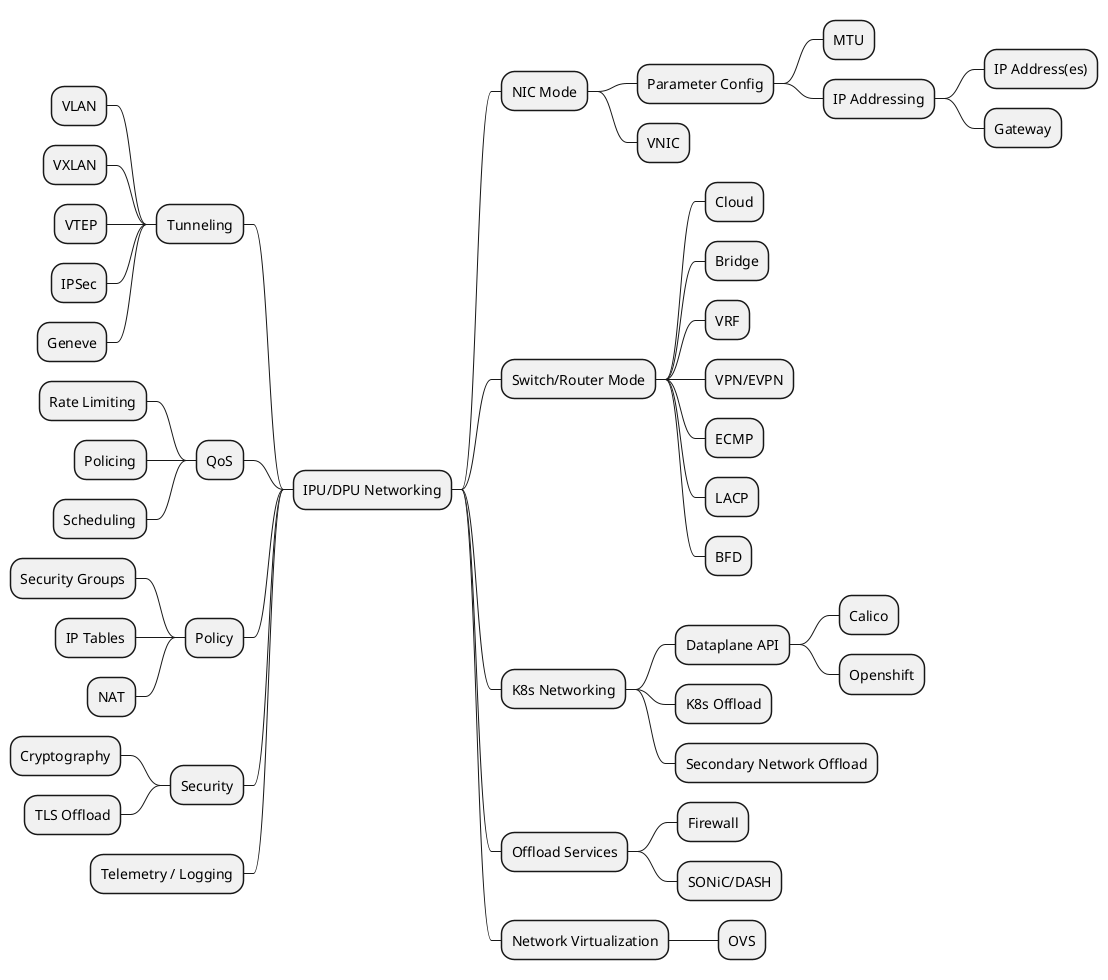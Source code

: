 @startmindmap
+ IPU/DPU Networking
++ NIC Mode
+++ Parameter Config
++++ MTU
++++ IP Addressing
+++++ IP Address(es)
+++++ Gateway
+++ VNIC
++ Switch/Router Mode
+++ Cloud
+++ Bridge
+++ VRF
+++ VPN/EVPN
+++ ECMP
+++ LACP
+++ BFD
++ K8s Networking
+++ Dataplane API
++++ Calico
++++ Openshift
+++ K8s Offload
+++ Secondary Network Offload
++ Offload Services
+++ Firewall
+++ SONiC/DASH
++ Network Virtualization
+++ OVS
-- Tunneling
--- VLAN
--- VXLAN
--- VTEP
--- IPSec
--- Geneve
-- QoS
--- Rate Limiting
--- Policing
--- Scheduling
-- Policy
--- Security Groups
--- IP Tables
--- NAT
-- Security
--- Cryptography
--- TLS Offload
-- Telemetry / Logging
@endmindmap

